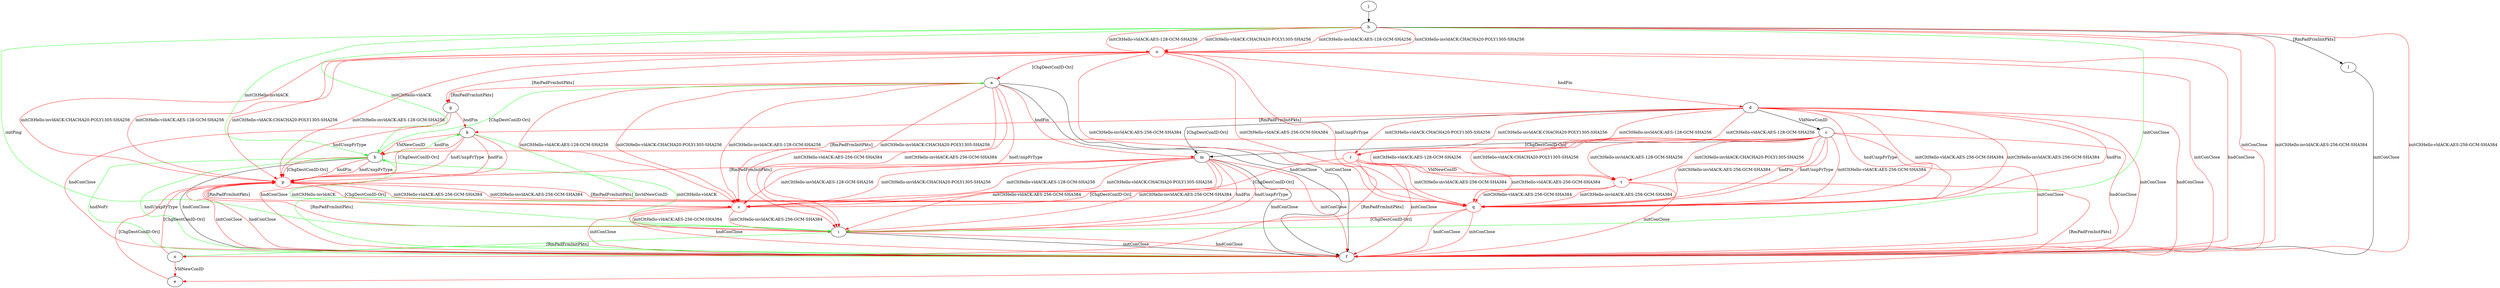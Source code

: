 digraph "" {
	a -> f	[key=0,
		label="initConClose "];
	a -> f	[key=1,
		label="hndConClose "];
	a -> g	[key=0,
		color=red,
		label="[RmPadFrmInitPkts] "];
	a -> i	[key=0,
		color=red,
		label="initCltHello-vldACK:AES-256-GCM-SHA384 "];
	a -> i	[key=1,
		color=red,
		label="initCltHello-invldACK:AES-256-GCM-SHA384 "];
	a -> i	[key=2,
		color=red,
		label="hndUnxpFrType "];
	a -> m	[key=0,
		color=red,
		label="hndFin "];
	s	[color=red];
	a -> s	[key=0,
		color=red,
		label="initCltHello-vldACK:AES-128-GCM-SHA256 "];
	a -> s	[key=1,
		color=red,
		label="initCltHello-vldACK:CHACHA20-POLY1305-SHA256 "];
	a -> s	[key=2,
		color=red,
		label="initCltHello-invldACK:AES-128-GCM-SHA256 "];
	a -> s	[key=3,
		color=red,
		label="initCltHello-invldACK:CHACHA20-POLY1305-SHA256 "];
	b -> a	[key=0,
		color=green,
		label="[ChgDestConID-Ori] "];
	b -> f	[key=0,
		label="hndConClose "];
	b -> f	[key=1,
		color=green,
		label="hndNoFr "];
	b -> f	[key=2,
		color=green,
		label="hndUnxpFrType "];
	b -> k	[key=0,
		color=green,
		label="hndFin "];
	p	[color=red];
	b -> p	[key=0,
		color=red,
		label="hndFin "];
	b -> p	[key=1,
		color=red,
		label="hndUnxpFrType "];
	b -> p	[key=2,
		color=red,
		label="[ChgDestConID-Ori] "];
	c -> b	[key=0,
		color=red,
		label="[RmPadFrmInitPkts] "];
	c -> f	[key=0,
		color=red,
		label="initConClose "];
	c -> f	[key=1,
		color=red,
		label="hndConClose "];
	c -> m	[key=0,
		label="[ChgDestConID-Ori] "];
	q	[color=red];
	c -> q	[key=0,
		color=red,
		label="initCltHello-vldACK:AES-256-GCM-SHA384 "];
	c -> q	[key=1,
		color=red,
		label="initCltHello-invldACK:AES-256-GCM-SHA384 "];
	c -> q	[key=2,
		color=red,
		label="hndFin "];
	c -> q	[key=3,
		color=red,
		label="hndUnxpFrType "];
	t	[color=red];
	c -> t	[key=0,
		color=red,
		label="initCltHello-vldACK:AES-128-GCM-SHA256 "];
	c -> t	[key=1,
		color=red,
		label="initCltHello-vldACK:CHACHA20-POLY1305-SHA256 "];
	c -> t	[key=2,
		color=red,
		label="initCltHello-invldACK:AES-128-GCM-SHA256 "];
	c -> t	[key=3,
		color=red,
		label="initCltHello-invldACK:CHACHA20-POLY1305-SHA256 "];
	d -> c	[key=0,
		label="VldNewConID "];
	d -> f	[key=0,
		color=red,
		label="initConClose "];
	d -> f	[key=1,
		color=red,
		label="hndConClose "];
	d -> k	[key=0,
		color=red,
		label="[RmPadFrmInitPkts] "];
	d -> m	[key=0,
		label="[ChgDestConID-Ori] "];
	d -> q	[key=0,
		color=red,
		label="initCltHello-vldACK:AES-256-GCM-SHA384 "];
	d -> q	[key=1,
		color=red,
		label="initCltHello-invldACK:AES-256-GCM-SHA384 "];
	d -> q	[key=2,
		color=red,
		label="hndFin "];
	d -> q	[key=3,
		color=red,
		label="hndUnxpFrType "];
	r	[color=red];
	d -> r	[key=0,
		color=red,
		label="initCltHello-vldACK:AES-128-GCM-SHA256 "];
	d -> r	[key=1,
		color=red,
		label="initCltHello-vldACK:CHACHA20-POLY1305-SHA256 "];
	d -> r	[key=2,
		color=red,
		label="initCltHello-invldACK:AES-128-GCM-SHA256 "];
	d -> r	[key=3,
		color=red,
		label="initCltHello-invldACK:CHACHA20-POLY1305-SHA256 "];
	e -> p	[key=0,
		color=red,
		label="[ChgDestConID-Ori] "];
	g -> f	[key=0,
		color=red,
		label="hndConClose "];
	g -> k	[key=0,
		color=red,
		label="hndFin "];
	g -> p	[key=0,
		color=red,
		label="hndUnxpFrType "];
	h -> b	[key=0,
		color=green,
		label="initCltHello-vldACK "];
	h -> b	[key=1,
		color=green,
		label="initCltHello-invldACK "];
	h -> f	[key=0,
		color=red,
		label="initConClose "];
	h -> f	[key=1,
		color=red,
		label="initCltHello-vldACK:AES-256-GCM-SHA384 "];
	h -> f	[key=2,
		color=red,
		label="initCltHello-invldACK:AES-256-GCM-SHA384 "];
	h -> i	[key=0,
		color=green,
		label="initPing "];
	h -> i	[key=1,
		color=green,
		label="initConClose "];
	h -> l	[key=0,
		label="[RmPadFrmInitPkts] "];
	o	[color=red];
	h -> o	[key=0,
		color=red,
		label="initCltHello-vldACK:AES-128-GCM-SHA256 "];
	h -> o	[key=1,
		color=red,
		label="initCltHello-vldACK:CHACHA20-POLY1305-SHA256 "];
	h -> o	[key=2,
		color=red,
		label="initCltHello-invldACK:AES-128-GCM-SHA256 "];
	h -> o	[key=3,
		color=red,
		label="initCltHello-invldACK:CHACHA20-POLY1305-SHA256 "];
	i -> b	[key=0,
		color=green,
		label="initCltHello-vldACK "];
	i -> b	[key=1,
		color=green,
		label="initCltHello-invldACK "];
	i -> f	[key=0,
		label="initConClose "];
	i -> f	[key=1,
		color=red,
		label="hndConClose "];
	i -> n	[key=0,
		color=green,
		label="[RmPadFrmInitPkts] "];
	i -> p	[key=0,
		color=red,
		label="[RmPadFrmInitPkts] "];
	j -> h	[key=0];
	k -> b	[key=0,
		color=red,
		label="VldNewConID "];
	k -> f	[key=0,
		color=green,
		label="InvldNewConID "];
	k -> f	[key=1,
		color=red,
		label="hndConClose "];
	k -> p	[key=0,
		color=red,
		label="hndFin "];
	k -> p	[key=1,
		color=red,
		label="hndUnxpFrType "];
	k -> p	[key=2,
		color=red,
		label="[ChgDestConID-Ori] "];
	l -> f	[key=0,
		label="initConClose "];
	m -> f	[key=0,
		label="hndConClose "];
	m -> f	[key=1,
		color=red,
		label="initConClose "];
	m -> i	[key=0,
		color=red,
		label="initCltHello-vldACK:AES-256-GCM-SHA384 "];
	m -> i	[key=1,
		color=red,
		label="initCltHello-invldACK:AES-256-GCM-SHA384 "];
	m -> i	[key=2,
		color=red,
		label="hndFin "];
	m -> i	[key=3,
		color=red,
		label="hndUnxpFrType "];
	m -> p	[key=0,
		color=red,
		label="[RmPadFrmInitPkts] "];
	m -> s	[key=0,
		color=red,
		label="initCltHello-vldACK:AES-128-GCM-SHA256 "];
	m -> s	[key=1,
		color=red,
		label="initCltHello-vldACK:CHACHA20-POLY1305-SHA256 "];
	m -> s	[key=2,
		color=red,
		label="initCltHello-invldACK:AES-128-GCM-SHA256 "];
	m -> s	[key=3,
		color=red,
		label="initCltHello-invldACK:CHACHA20-POLY1305-SHA256 "];
	n -> e	[key=0,
		color=red,
		label="VldNewConID "];
	n -> p	[key=0,
		color=red,
		label="[ChgDestConID-Ori] "];
	o -> a	[key=0,
		color=red,
		label="[ChgDestConID-Ori] "];
	o -> d	[key=0,
		color=red,
		label="hndFin "];
	o -> f	[key=0,
		color=red,
		label="initConClose "];
	o -> f	[key=1,
		color=red,
		label="hndConClose "];
	o -> g	[key=0,
		color=red,
		label="[RmPadFrmInitPkts] "];
	o -> p	[key=0,
		color=red,
		label="initCltHello-vldACK:AES-128-GCM-SHA256 "];
	o -> p	[key=1,
		color=red,
		label="initCltHello-vldACK:CHACHA20-POLY1305-SHA256 "];
	o -> p	[key=2,
		color=red,
		label="initCltHello-invldACK:AES-128-GCM-SHA256 "];
	o -> p	[key=3,
		color=red,
		label="initCltHello-invldACK:CHACHA20-POLY1305-SHA256 "];
	o -> q	[key=0,
		color=red,
		label="initCltHello-vldACK:AES-256-GCM-SHA384 "];
	o -> q	[key=1,
		color=red,
		label="initCltHello-invldACK:AES-256-GCM-SHA384 "];
	o -> q	[key=2,
		color=red,
		label="hndUnxpFrType "];
	p -> f	[key=0,
		color=red,
		label="initConClose "];
	p -> f	[key=1,
		color=red,
		label="hndConClose "];
	p -> q	[key=0,
		color=red,
		label="initCltHello-vldACK:AES-256-GCM-SHA384 "];
	p -> q	[key=1,
		color=red,
		label="initCltHello-invldACK:AES-256-GCM-SHA384 "];
	p -> s	[key=0,
		color=red,
		label="[ChgDestConID-Ori] "];
	q -> f	[key=0,
		color=red,
		label="initConClose "];
	q -> f	[key=1,
		color=red,
		label="hndConClose "];
	q -> i	[key=0,
		color=red,
		label="[ChgDestConID-Ori] "];
	q -> p	[key=0,
		color=red,
		label="[RmPadFrmInitPkts] "];
	r -> f	[key=0,
		color=red,
		label="initConClose "];
	r -> n	[key=0,
		color=red,
		label="[RmPadFrmInitPkts] "];
	r -> q	[key=0,
		color=red,
		label="initCltHello-vldACK:AES-256-GCM-SHA384 "];
	r -> q	[key=1,
		color=red,
		label="initCltHello-invldACK:AES-256-GCM-SHA384 "];
	r -> s	[key=0,
		color=red,
		label="[ChgDestConID-Ori] "];
	r -> t	[key=0,
		color=red,
		label="VldNewConID "];
	s -> f	[key=0,
		color=red,
		label="initConClose "];
	s -> f	[key=1,
		color=red,
		label="hndConClose "];
	s -> i	[key=0,
		color=red,
		label="initCltHello-vldACK:AES-256-GCM-SHA384 "];
	s -> i	[key=1,
		color=red,
		label="initCltHello-invldACK:AES-256-GCM-SHA384 "];
	s -> p	[key=0,
		color=red,
		label="[RmPadFrmInitPkts] "];
	t -> e	[key=0,
		color=red,
		label="[RmPadFrmInitPkts] "];
	t -> f	[key=0,
		color=red,
		label="initConClose "];
	t -> q	[key=0,
		color=red,
		label="initCltHello-vldACK:AES-256-GCM-SHA384 "];
	t -> q	[key=1,
		color=red,
		label="initCltHello-invldACK:AES-256-GCM-SHA384 "];
	t -> s	[key=0,
		color=red,
		label="[ChgDestConID-Ori] "];
}
